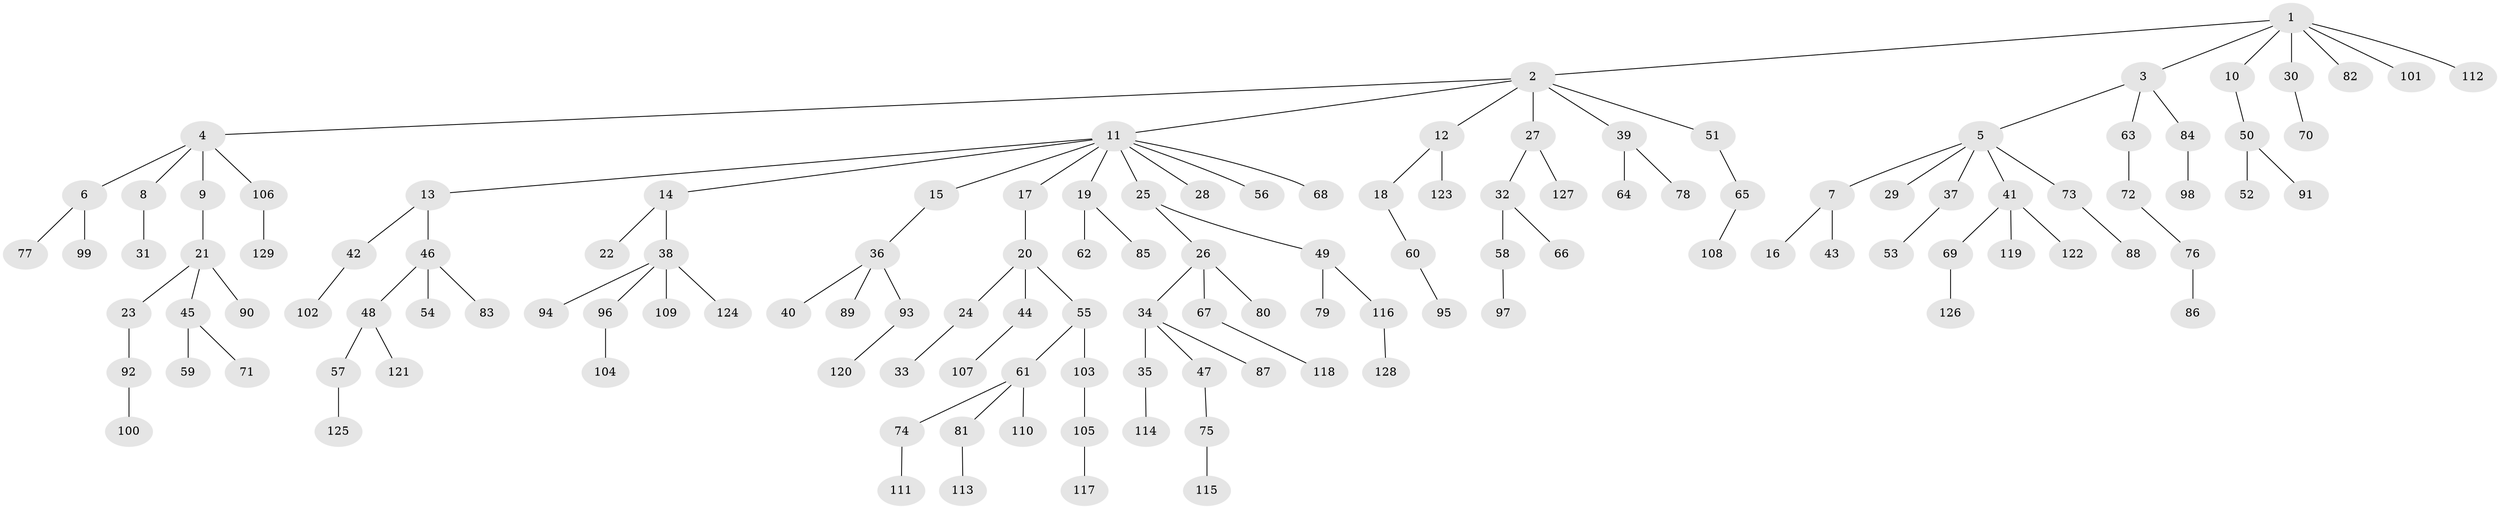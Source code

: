 // Generated by graph-tools (version 1.1) at 2025/50/03/09/25 03:50:15]
// undirected, 129 vertices, 128 edges
graph export_dot {
graph [start="1"]
  node [color=gray90,style=filled];
  1;
  2;
  3;
  4;
  5;
  6;
  7;
  8;
  9;
  10;
  11;
  12;
  13;
  14;
  15;
  16;
  17;
  18;
  19;
  20;
  21;
  22;
  23;
  24;
  25;
  26;
  27;
  28;
  29;
  30;
  31;
  32;
  33;
  34;
  35;
  36;
  37;
  38;
  39;
  40;
  41;
  42;
  43;
  44;
  45;
  46;
  47;
  48;
  49;
  50;
  51;
  52;
  53;
  54;
  55;
  56;
  57;
  58;
  59;
  60;
  61;
  62;
  63;
  64;
  65;
  66;
  67;
  68;
  69;
  70;
  71;
  72;
  73;
  74;
  75;
  76;
  77;
  78;
  79;
  80;
  81;
  82;
  83;
  84;
  85;
  86;
  87;
  88;
  89;
  90;
  91;
  92;
  93;
  94;
  95;
  96;
  97;
  98;
  99;
  100;
  101;
  102;
  103;
  104;
  105;
  106;
  107;
  108;
  109;
  110;
  111;
  112;
  113;
  114;
  115;
  116;
  117;
  118;
  119;
  120;
  121;
  122;
  123;
  124;
  125;
  126;
  127;
  128;
  129;
  1 -- 2;
  1 -- 3;
  1 -- 10;
  1 -- 30;
  1 -- 82;
  1 -- 101;
  1 -- 112;
  2 -- 4;
  2 -- 11;
  2 -- 12;
  2 -- 27;
  2 -- 39;
  2 -- 51;
  3 -- 5;
  3 -- 63;
  3 -- 84;
  4 -- 6;
  4 -- 8;
  4 -- 9;
  4 -- 106;
  5 -- 7;
  5 -- 29;
  5 -- 37;
  5 -- 41;
  5 -- 73;
  6 -- 77;
  6 -- 99;
  7 -- 16;
  7 -- 43;
  8 -- 31;
  9 -- 21;
  10 -- 50;
  11 -- 13;
  11 -- 14;
  11 -- 15;
  11 -- 17;
  11 -- 19;
  11 -- 25;
  11 -- 28;
  11 -- 56;
  11 -- 68;
  12 -- 18;
  12 -- 123;
  13 -- 42;
  13 -- 46;
  14 -- 22;
  14 -- 38;
  15 -- 36;
  17 -- 20;
  18 -- 60;
  19 -- 62;
  19 -- 85;
  20 -- 24;
  20 -- 44;
  20 -- 55;
  21 -- 23;
  21 -- 45;
  21 -- 90;
  23 -- 92;
  24 -- 33;
  25 -- 26;
  25 -- 49;
  26 -- 34;
  26 -- 67;
  26 -- 80;
  27 -- 32;
  27 -- 127;
  30 -- 70;
  32 -- 58;
  32 -- 66;
  34 -- 35;
  34 -- 47;
  34 -- 87;
  35 -- 114;
  36 -- 40;
  36 -- 89;
  36 -- 93;
  37 -- 53;
  38 -- 94;
  38 -- 96;
  38 -- 109;
  38 -- 124;
  39 -- 64;
  39 -- 78;
  41 -- 69;
  41 -- 119;
  41 -- 122;
  42 -- 102;
  44 -- 107;
  45 -- 59;
  45 -- 71;
  46 -- 48;
  46 -- 54;
  46 -- 83;
  47 -- 75;
  48 -- 57;
  48 -- 121;
  49 -- 79;
  49 -- 116;
  50 -- 52;
  50 -- 91;
  51 -- 65;
  55 -- 61;
  55 -- 103;
  57 -- 125;
  58 -- 97;
  60 -- 95;
  61 -- 74;
  61 -- 81;
  61 -- 110;
  63 -- 72;
  65 -- 108;
  67 -- 118;
  69 -- 126;
  72 -- 76;
  73 -- 88;
  74 -- 111;
  75 -- 115;
  76 -- 86;
  81 -- 113;
  84 -- 98;
  92 -- 100;
  93 -- 120;
  96 -- 104;
  103 -- 105;
  105 -- 117;
  106 -- 129;
  116 -- 128;
}
